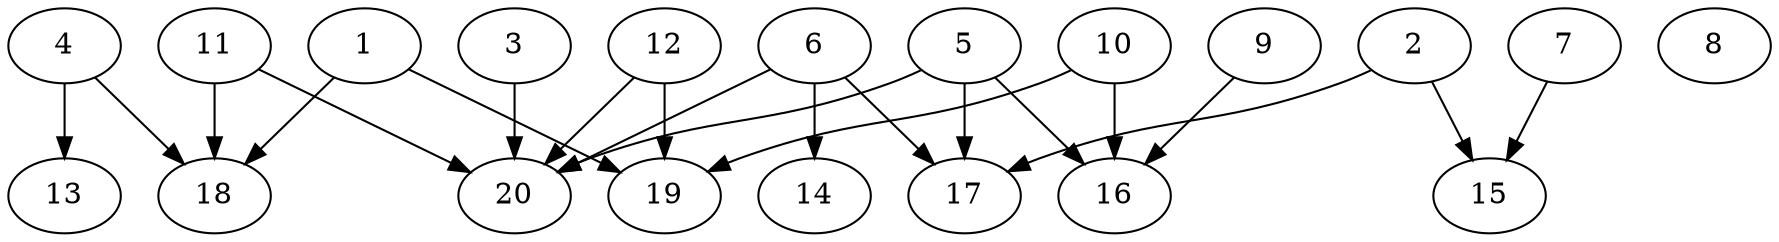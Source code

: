 // DAG automatically generated by daggen at Sat Jul 27 15:39:05 2019
// ./daggen --dot -n 20 --ccr 0.3 --fat 0.8 --regular 0.5 --density 0.4 --mindata 5242880 --maxdata 52428800 
digraph G {
  1 [size="80704853", alpha="0.08", expect_size="24211456"] 
  1 -> 18 [size ="24211456"]
  1 -> 19 [size ="24211456"]
  2 [size="112605867", alpha="0.10", expect_size="33781760"] 
  2 -> 15 [size ="33781760"]
  2 -> 17 [size ="33781760"]
  3 [size="135690240", alpha="0.02", expect_size="40707072"] 
  3 -> 20 [size ="40707072"]
  4 [size="102997333", alpha="0.10", expect_size="30899200"] 
  4 -> 13 [size ="30899200"]
  4 -> 18 [size ="30899200"]
  5 [size="151541760", alpha="0.00", expect_size="45462528"] 
  5 -> 16 [size ="45462528"]
  5 -> 17 [size ="45462528"]
  5 -> 20 [size ="45462528"]
  6 [size="100471467", alpha="0.08", expect_size="30141440"] 
  6 -> 14 [size ="30141440"]
  6 -> 17 [size ="30141440"]
  6 -> 20 [size ="30141440"]
  7 [size="62822400", alpha="0.11", expect_size="18846720"] 
  7 -> 15 [size ="18846720"]
  8 [size="103168000", alpha="0.11", expect_size="30950400"] 
  9 [size="29231787", alpha="0.14", expect_size="8769536"] 
  9 -> 16 [size ="8769536"]
  10 [size="59088213", alpha="0.09", expect_size="17726464"] 
  10 -> 16 [size ="17726464"]
  10 -> 19 [size ="17726464"]
  11 [size="24692053", alpha="0.20", expect_size="7407616"] 
  11 -> 18 [size ="7407616"]
  11 -> 20 [size ="7407616"]
  12 [size="88323413", alpha="0.17", expect_size="26497024"] 
  12 -> 19 [size ="26497024"]
  12 -> 20 [size ="26497024"]
  13 [size="168693760", alpha="0.02", expect_size="50608128"] 
  14 [size="26456747", alpha="0.13", expect_size="7937024"] 
  15 [size="108414293", alpha="0.14", expect_size="32524288"] 
  16 [size="109516800", alpha="0.15", expect_size="32855040"] 
  17 [size="173772800", alpha="0.01", expect_size="52131840"] 
  18 [size="104430933", alpha="0.12", expect_size="31329280"] 
  19 [size="35891200", alpha="0.03", expect_size="10767360"] 
  20 [size="146377387", alpha="0.06", expect_size="43913216"] 
}
